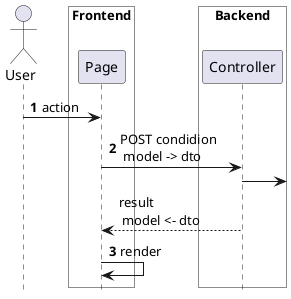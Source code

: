 @startuml search-page-init

hide footbox
autonumber

actor User

box "Frontend" #ffffff
  participant Page
end box

box "Backend" #ffffff
  participant Controller
end box

User -> Page: action
Page -> Controller: POST condidion \l model -> dto
autonumber stop
Controller -> : 
Page <-- Controller: result \l model <- dto
autonumber resume
Page -> Page: render
